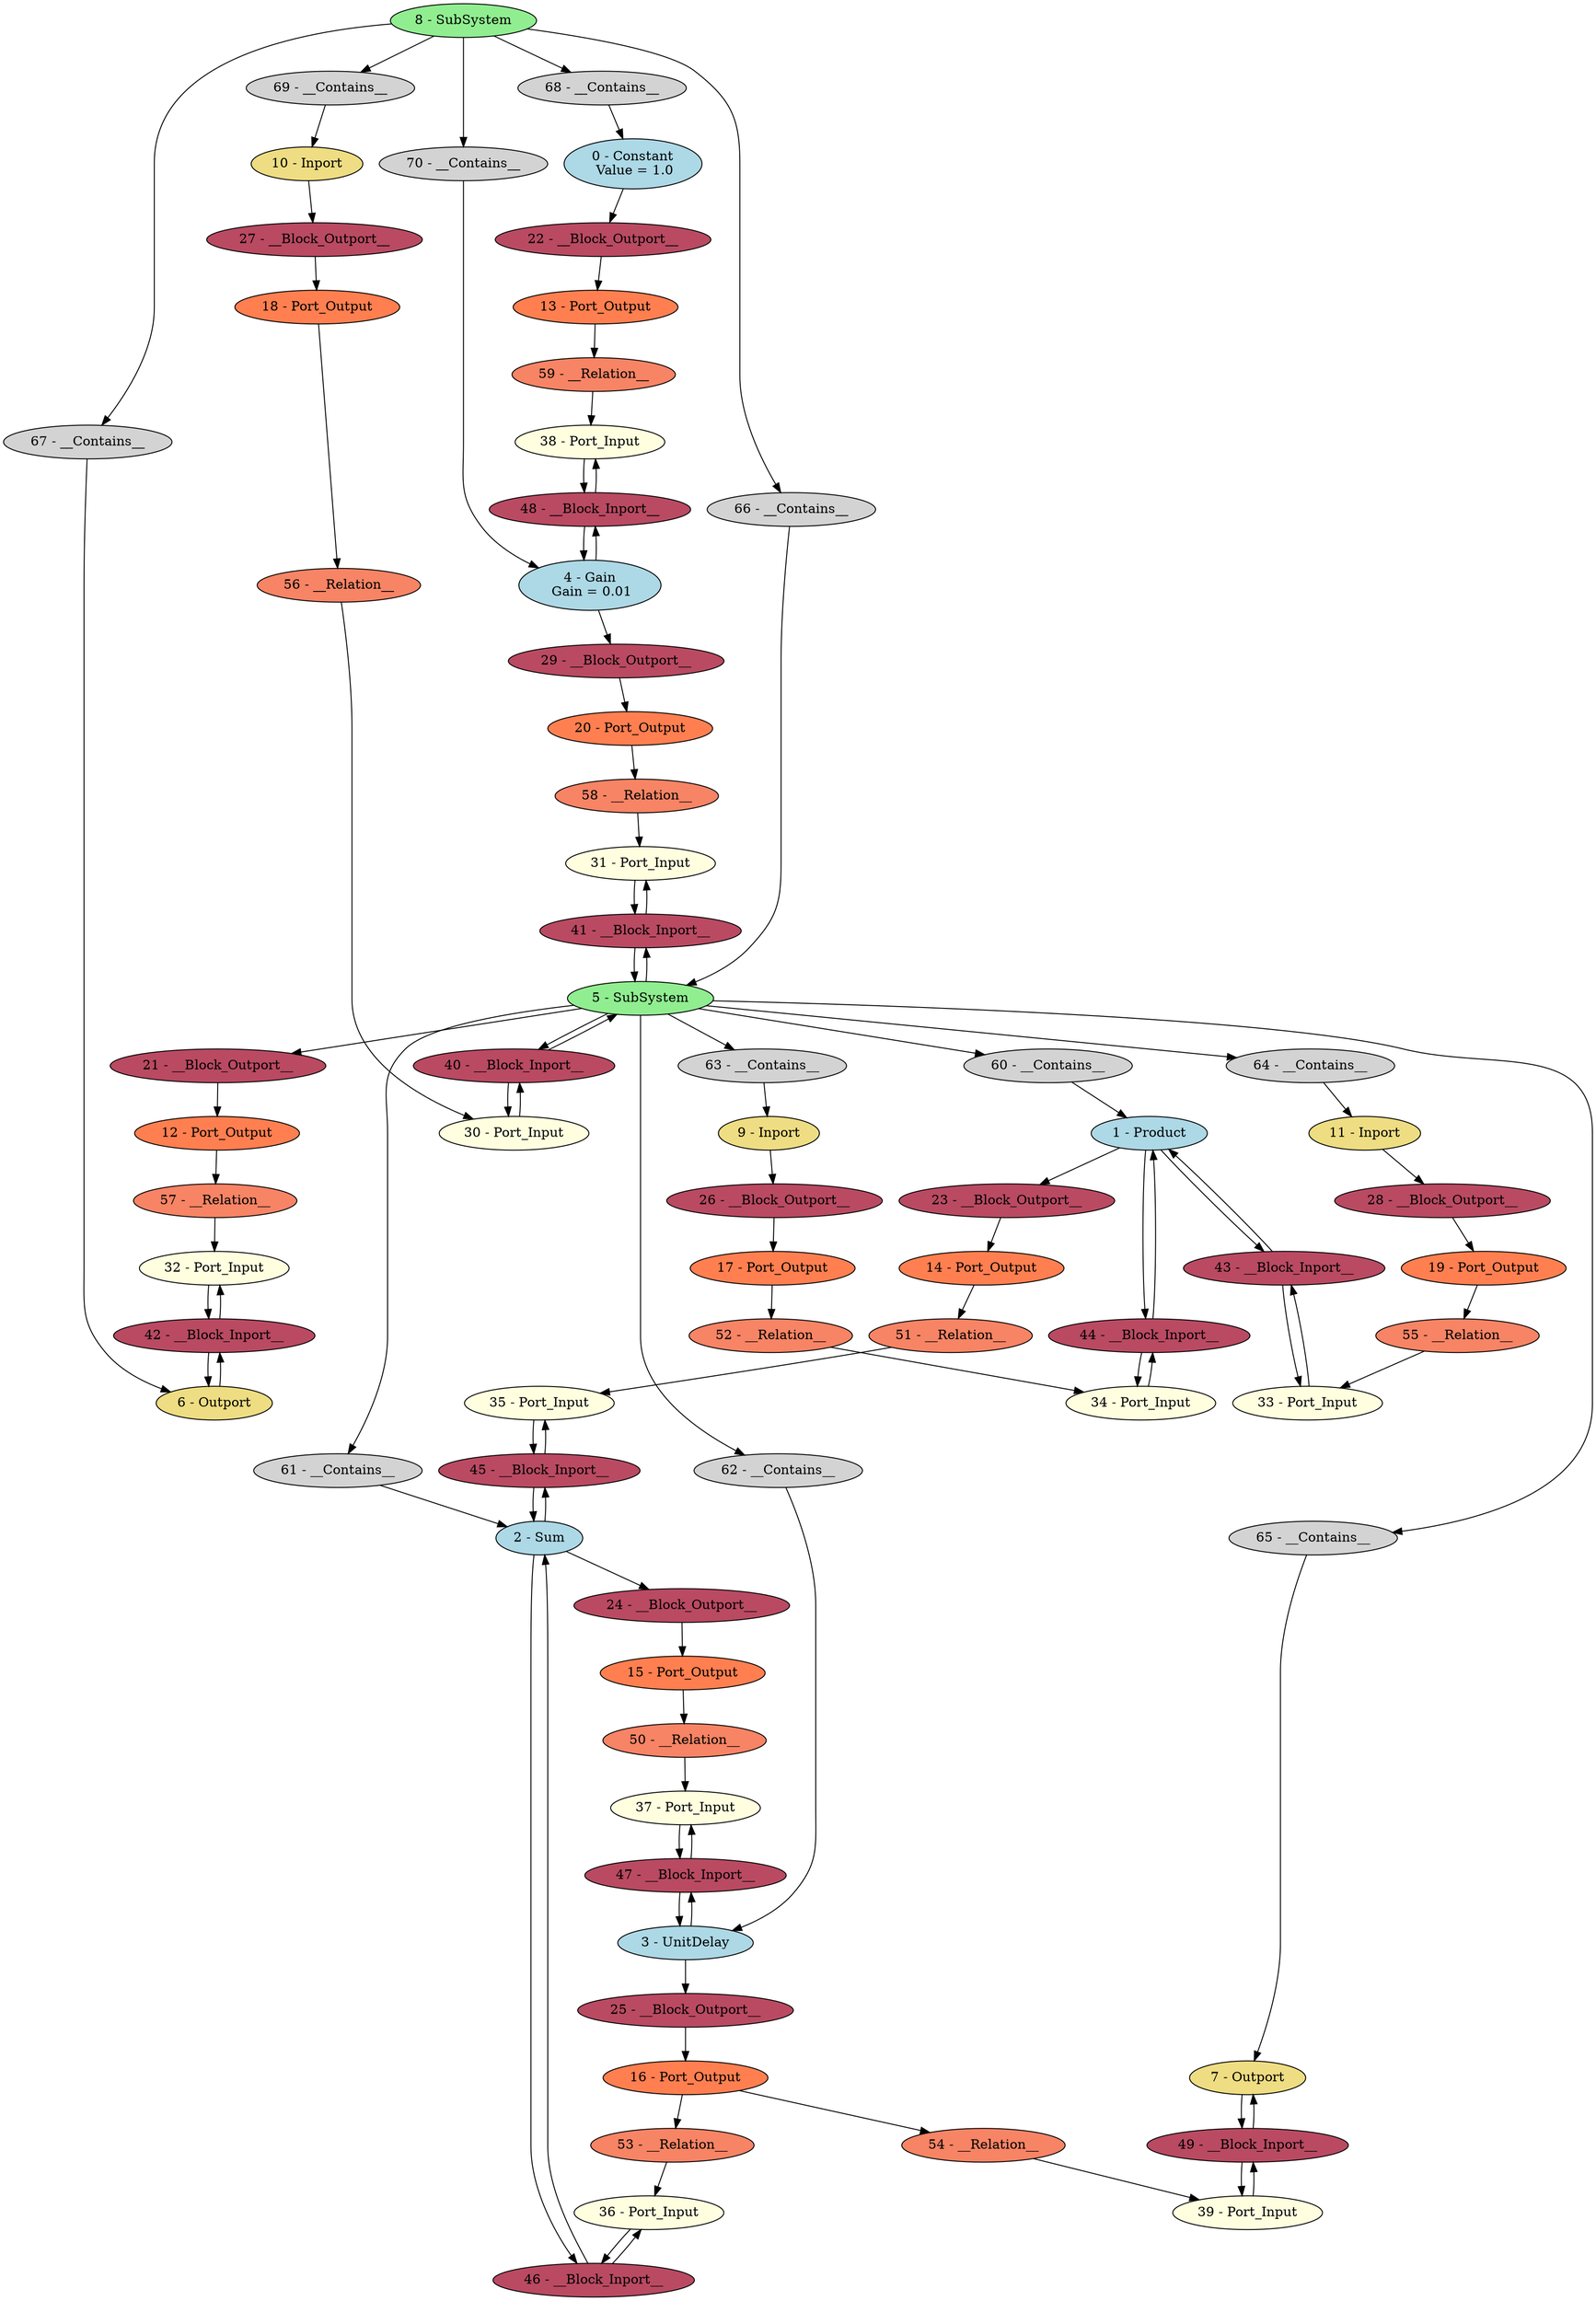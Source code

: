 digraph HConstfolding_hier_before {
"0 - Constant\n Value = 1.0" [style=filled, fillcolor=lightblue];
"1 - Product" [style=filled, fillcolor=lightblue];
"2 - Sum" [style=filled, fillcolor=lightblue];
"3 - UnitDelay" [style=filled, fillcolor=lightblue];
"4 - Gain\n Gain = 0.01" [style=filled, fillcolor=lightblue];
"5 - SubSystem" [style=filled, fillcolor=lightgreen];
"6 - Outport" [style=filled, fillcolor=lightgoldenrod];
"7 - Outport" [style=filled, fillcolor=lightgoldenrod];
"8 - SubSystem" [style=filled, fillcolor=lightgreen];
"9 - Inport" [style=filled, fillcolor=lightgoldenrod];
"10 - Inport" [style=filled, fillcolor=lightgoldenrod];
"11 - Inport" [style=filled, fillcolor=lightgoldenrod];
"12 - Port_Output" [style=filled, fillcolor=coral];
"13 - Port_Output" [style=filled, fillcolor=coral];
"14 - Port_Output" [style=filled, fillcolor=coral];
"15 - Port_Output" [style=filled, fillcolor=coral];
"16 - Port_Output" [style=filled, fillcolor=coral];
"17 - Port_Output" [style=filled, fillcolor=coral];
"18 - Port_Output" [style=filled, fillcolor=coral];
"19 - Port_Output" [style=filled, fillcolor=coral];
"20 - Port_Output" [style=filled, fillcolor=coral];
"21 - __Block_Outport__" [style=filled, fillcolor="#b94a62"];
"22 - __Block_Outport__" [style=filled, fillcolor="#b94a62"];
"23 - __Block_Outport__" [style=filled, fillcolor="#b94a62"];
"24 - __Block_Outport__" [style=filled, fillcolor="#b94a62"];
"25 - __Block_Outport__" [style=filled, fillcolor="#b94a62"];
"26 - __Block_Outport__" [style=filled, fillcolor="#b94a62"];
"27 - __Block_Outport__" [style=filled, fillcolor="#b94a62"];
"28 - __Block_Outport__" [style=filled, fillcolor="#b94a62"];
"29 - __Block_Outport__" [style=filled, fillcolor="#b94a62"];
"30 - Port_Input" [style=filled, fillcolor=lightyellow];
"31 - Port_Input" [style=filled, fillcolor=lightyellow];
"32 - Port_Input" [style=filled, fillcolor=lightyellow];
"33 - Port_Input" [style=filled, fillcolor=lightyellow];
"34 - Port_Input" [style=filled, fillcolor=lightyellow];
"35 - Port_Input" [style=filled, fillcolor=lightyellow];
"36 - Port_Input" [style=filled, fillcolor=lightyellow];
"37 - Port_Input" [style=filled, fillcolor=lightyellow];
"38 - Port_Input" [style=filled, fillcolor=lightyellow];
"39 - Port_Input" [style=filled, fillcolor=lightyellow];
"40 - __Block_Inport__" [style=filled, fillcolor="#b94a62"];
"41 - __Block_Inport__" [style=filled, fillcolor="#b94a62"];
"42 - __Block_Inport__" [style=filled, fillcolor="#b94a62"];
"43 - __Block_Inport__" [style=filled, fillcolor="#b94a62"];
"44 - __Block_Inport__" [style=filled, fillcolor="#b94a62"];
"45 - __Block_Inport__" [style=filled, fillcolor="#b94a62"];
"46 - __Block_Inport__" [style=filled, fillcolor="#b94a62"];
"47 - __Block_Inport__" [style=filled, fillcolor="#b94a62"];
"48 - __Block_Inport__" [style=filled, fillcolor="#b94a62"];
"49 - __Block_Inport__" [style=filled, fillcolor="#b94a62"];
"50 - __Relation__" [style=filled, fillcolor="#f78465"];
"51 - __Relation__" [style=filled, fillcolor="#f78465"];
"52 - __Relation__" [style=filled, fillcolor="#f78465"];
"53 - __Relation__" [style=filled, fillcolor="#f78465"];
"54 - __Relation__" [style=filled, fillcolor="#f78465"];
"55 - __Relation__" [style=filled, fillcolor="#f78465"];
"56 - __Relation__" [style=filled, fillcolor="#f78465"];
"57 - __Relation__" [style=filled, fillcolor="#f78465"];
"58 - __Relation__" [style=filled, fillcolor="#f78465"];
"59 - __Relation__" [style=filled, fillcolor="#f78465"];
"60 - __Contains__" [style=filled, fillcolor=lightgray];
"61 - __Contains__" [style=filled, fillcolor=lightgray];
"62 - __Contains__" [style=filled, fillcolor=lightgray];
"63 - __Contains__" [style=filled, fillcolor=lightgray];
"64 - __Contains__" [style=filled, fillcolor=lightgray];
"65 - __Contains__" [style=filled, fillcolor=lightgray];
"66 - __Contains__" [style=filled, fillcolor=lightgray];
"67 - __Contains__" [style=filled, fillcolor=lightgray];
"68 - __Contains__" [style=filled, fillcolor=lightgray];
"69 - __Contains__" [style=filled, fillcolor=lightgray];
"70 - __Contains__" [style=filled, fillcolor=lightgray];
"5 - SubSystem" -> "40 - __Block_Inport__";
"40 - __Block_Inport__" -> "30 - Port_Input";
"5 - SubSystem" -> "41 - __Block_Inport__";
"41 - __Block_Inport__" -> "31 - Port_Input";
"5 - SubSystem" -> "21 - __Block_Outport__";
"21 - __Block_Outport__" -> "12 - Port_Output";
"6 - Outport" -> "42 - __Block_Inport__";
"42 - __Block_Inport__" -> "32 - Port_Input";
"0 - Constant\n Value = 1.0" -> "22 - __Block_Outport__";
"22 - __Block_Outport__" -> "13 - Port_Output";
"1 - Product" -> "43 - __Block_Inport__";
"43 - __Block_Inport__" -> "33 - Port_Input";
"1 - Product" -> "44 - __Block_Inport__";
"44 - __Block_Inport__" -> "34 - Port_Input";
"1 - Product" -> "23 - __Block_Outport__";
"23 - __Block_Outport__" -> "14 - Port_Output";
"2 - Sum" -> "45 - __Block_Inport__";
"45 - __Block_Inport__" -> "35 - Port_Input";
"2 - Sum" -> "46 - __Block_Inport__";
"46 - __Block_Inport__" -> "36 - Port_Input";
"2 - Sum" -> "24 - __Block_Outport__";
"24 - __Block_Outport__" -> "15 - Port_Output";
"3 - UnitDelay" -> "47 - __Block_Inport__";
"47 - __Block_Inport__" -> "37 - Port_Input";
"3 - UnitDelay" -> "25 - __Block_Outport__";
"25 - __Block_Outport__" -> "16 - Port_Output";
"9 - Inport" -> "26 - __Block_Outport__";
"26 - __Block_Outport__" -> "17 - Port_Output";
"10 - Inport" -> "27 - __Block_Outport__";
"27 - __Block_Outport__" -> "18 - Port_Output";
"11 - Inport" -> "28 - __Block_Outport__";
"28 - __Block_Outport__" -> "19 - Port_Output";
"4 - Gain\n Gain = 0.01" -> "48 - __Block_Inport__";
"48 - __Block_Inport__" -> "38 - Port_Input";
"4 - Gain\n Gain = 0.01" -> "29 - __Block_Outport__";
"29 - __Block_Outport__" -> "20 - Port_Output";
"7 - Outport" -> "49 - __Block_Inport__";
"49 - __Block_Inport__" -> "39 - Port_Input";
"5 - SubSystem" -> "60 - __Contains__";
"60 - __Contains__" -> "1 - Product";
"5 - SubSystem" -> "61 - __Contains__";
"61 - __Contains__" -> "2 - Sum";
"5 - SubSystem" -> "62 - __Contains__";
"62 - __Contains__" -> "3 - UnitDelay";
"5 - SubSystem" -> "63 - __Contains__";
"63 - __Contains__" -> "9 - Inport";
"5 - SubSystem" -> "64 - __Contains__";
"64 - __Contains__" -> "11 - Inport";
"5 - SubSystem" -> "65 - __Contains__";
"65 - __Contains__" -> "7 - Outport";
"8 - SubSystem" -> "66 - __Contains__";
"66 - __Contains__" -> "5 - SubSystem";
"8 - SubSystem" -> "67 - __Contains__";
"67 - __Contains__" -> "6 - Outport";
"8 - SubSystem" -> "68 - __Contains__";
"68 - __Contains__" -> "0 - Constant\n Value = 1.0";
"8 - SubSystem" -> "69 - __Contains__";
"69 - __Contains__" -> "10 - Inport";
"8 - SubSystem" -> "70 - __Contains__";
"70 - __Contains__" -> "4 - Gain\n Gain = 0.01";
"15 - Port_Output" -> "50 - __Relation__";
"50 - __Relation__" -> "37 - Port_Input";
"14 - Port_Output" -> "51 - __Relation__";
"51 - __Relation__" -> "35 - Port_Input";
"17 - Port_Output" -> "52 - __Relation__";
"52 - __Relation__" -> "34 - Port_Input";
"16 - Port_Output" -> "53 - __Relation__";
"53 - __Relation__" -> "36 - Port_Input";
"16 - Port_Output" -> "54 - __Relation__";
"54 - __Relation__" -> "39 - Port_Input";
"19 - Port_Output" -> "55 - __Relation__";
"55 - __Relation__" -> "33 - Port_Input";
"18 - Port_Output" -> "56 - __Relation__";
"56 - __Relation__" -> "30 - Port_Input";
"12 - Port_Output" -> "57 - __Relation__";
"57 - __Relation__" -> "32 - Port_Input";
"20 - Port_Output" -> "58 - __Relation__";
"58 - __Relation__" -> "31 - Port_Input";
"13 - Port_Output" -> "59 - __Relation__";
"59 - __Relation__" -> "38 - Port_Input";
"40 - __Block_Inport__" -> "5 - SubSystem";
"30 - Port_Input" -> "40 - __Block_Inport__";
"41 - __Block_Inport__" -> "5 - SubSystem";
"31 - Port_Input" -> "41 - __Block_Inport__";
"42 - __Block_Inport__" -> "6 - Outport";
"32 - Port_Input" -> "42 - __Block_Inport__";
"43 - __Block_Inport__" -> "1 - Product";
"33 - Port_Input" -> "43 - __Block_Inport__";
"44 - __Block_Inport__" -> "1 - Product";
"34 - Port_Input" -> "44 - __Block_Inport__";
"45 - __Block_Inport__" -> "2 - Sum";
"35 - Port_Input" -> "45 - __Block_Inport__";
"46 - __Block_Inport__" -> "2 - Sum";
"36 - Port_Input" -> "46 - __Block_Inport__";
"47 - __Block_Inport__" -> "3 - UnitDelay";
"37 - Port_Input" -> "47 - __Block_Inport__";
"48 - __Block_Inport__" -> "4 - Gain\n Gain = 0.01";
"38 - Port_Input" -> "48 - __Block_Inport__";
"49 - __Block_Inport__" -> "7 - Outport";
"39 - Port_Input" -> "49 - __Block_Inport__";
}
